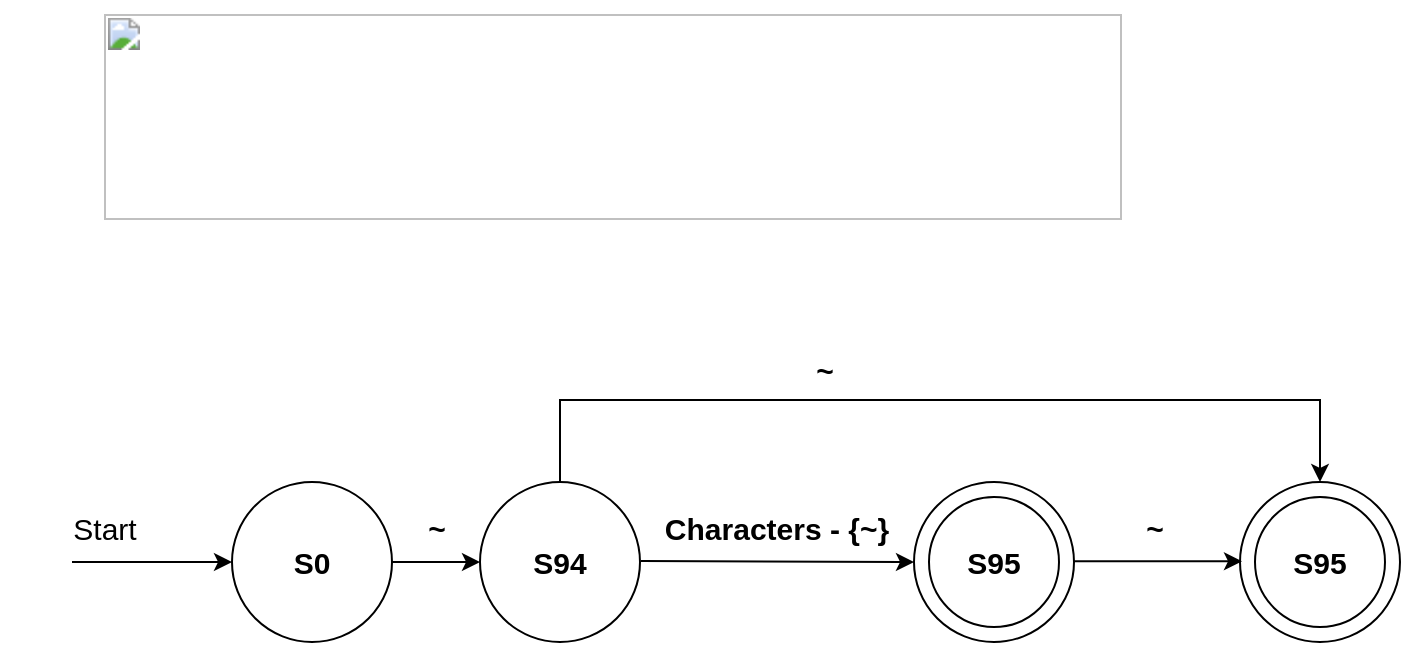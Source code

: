 <mxfile version="23.1.1" type="github">
  <diagram name="Page-1" id="1z3k-F_HNmGCERuA8KGz">
    <mxGraphModel dx="747" dy="424" grid="1" gridSize="10" guides="1" tooltips="1" connect="1" arrows="1" fold="1" page="1" pageScale="1" pageWidth="850" pageHeight="1100" math="0" shadow="0">
      <root>
        <mxCell id="0" />
        <mxCell id="1" parent="0" />
        <mxCell id="oTgjKbraRDkFAPW-UHpd-1" value="&lt;b style=&quot;font-weight:normal;&quot; id=&quot;docs-internal-guid-ee629125-7fff-84f9-0bf2-73c037d7baa3&quot;&gt;&lt;span style=&quot;font-size: 12pt; font-family: Arial, sans-serif; color: rgb(0, 0, 0); background-color: transparent; font-weight: 400; font-style: normal; font-variant: normal; text-decoration: none; vertical-align: baseline;&quot;&gt;&lt;span style=&quot;border:none;display:inline-block;overflow:hidden;width:509px;height:103px;&quot;&gt;&lt;img src=&quot;https://lh7-us.googleusercontent.com/aBx6pQSR8Jt0EqndcTLusTadolq3HxbiUGRxsg8VveDzq0Nse0lcXglJ65NLV_1POwGqCCMmXzHr3R9GCVdaqKlyS6Jbx17rWzbVV-PznHMx1o8NmP7qv5nSDcSchHJUQhYO2o0AB1C7Ekzg8PjM0i0&quot; width=&quot;509&quot; height=&quot;103&quot; style=&quot;margin-left:0px;margin-top:0px;&quot;&gt;&lt;/span&gt;&lt;/span&gt;&lt;/b&gt;" style="text;whiteSpace=wrap;html=1;" vertex="1" parent="1">
          <mxGeometry x="130" y="80" width="560" height="130" as="geometry" />
        </mxCell>
        <mxCell id="oTgjKbraRDkFAPW-UHpd-3" value="" style="ellipse;whiteSpace=wrap;html=1;aspect=fixed;" vertex="1" parent="1">
          <mxGeometry x="320" y="321" width="80" height="80" as="geometry" />
        </mxCell>
        <mxCell id="oTgjKbraRDkFAPW-UHpd-24" style="edgeStyle=orthogonalEdgeStyle;rounded=0;orthogonalLoop=1;jettySize=auto;html=1;" edge="1" parent="1">
          <mxGeometry relative="1" as="geometry">
            <mxPoint x="360" y="320" as="sourcePoint" />
            <mxPoint x="740" y="321" as="targetPoint" />
            <Array as="points">
              <mxPoint x="360" y="321" />
              <mxPoint x="360" y="280" />
              <mxPoint x="740" y="280" />
            </Array>
          </mxGeometry>
        </mxCell>
        <mxCell id="oTgjKbraRDkFAPW-UHpd-4" value="" style="ellipse;whiteSpace=wrap;html=1;aspect=fixed;" vertex="1" parent="1">
          <mxGeometry x="196" y="321" width="80" height="80" as="geometry" />
        </mxCell>
        <mxCell id="oTgjKbraRDkFAPW-UHpd-5" value="" style="endArrow=classic;html=1;rounded=0;entryX=0;entryY=0.5;entryDx=0;entryDy=0;" edge="1" parent="1">
          <mxGeometry width="50" height="50" relative="1" as="geometry">
            <mxPoint x="116" y="361" as="sourcePoint" />
            <mxPoint x="196" y="361" as="targetPoint" />
          </mxGeometry>
        </mxCell>
        <mxCell id="oTgjKbraRDkFAPW-UHpd-6" value="" style="endArrow=classic;html=1;rounded=0;entryX=0;entryY=0.5;entryDx=0;entryDy=0;exitX=1;exitY=0.5;exitDx=0;exitDy=0;" edge="1" parent="1" source="oTgjKbraRDkFAPW-UHpd-4" target="oTgjKbraRDkFAPW-UHpd-3">
          <mxGeometry width="50" height="50" relative="1" as="geometry">
            <mxPoint x="286" y="391" as="sourcePoint" />
            <mxPoint x="406" y="391" as="targetPoint" />
          </mxGeometry>
        </mxCell>
        <mxCell id="oTgjKbraRDkFAPW-UHpd-7" value="&lt;b style=&quot;font-size: 15px;&quot;&gt;S0&lt;/b&gt;" style="text;html=1;strokeColor=none;fillColor=none;align=center;verticalAlign=middle;whiteSpace=wrap;rounded=0;fontSize=15;" vertex="1" parent="1">
          <mxGeometry x="206" y="346" width="60" height="30" as="geometry" />
        </mxCell>
        <mxCell id="oTgjKbraRDkFAPW-UHpd-8" value="~" style="text;html=1;strokeColor=none;fillColor=none;align=center;verticalAlign=middle;whiteSpace=wrap;rounded=0;fontSize=15;fontStyle=1" vertex="1" parent="1">
          <mxGeometry x="246" y="328.5" width="105" height="30" as="geometry" />
        </mxCell>
        <mxCell id="oTgjKbraRDkFAPW-UHpd-10" value="&lt;b&gt;&lt;font style=&quot;font-size: 15px;&quot;&gt;S94&lt;/font&gt;&lt;/b&gt;" style="text;html=1;strokeColor=none;fillColor=none;align=center;verticalAlign=middle;whiteSpace=wrap;rounded=0;" vertex="1" parent="1">
          <mxGeometry x="330" y="346" width="60" height="30" as="geometry" />
        </mxCell>
        <mxCell id="oTgjKbraRDkFAPW-UHpd-11" value="Start" style="text;html=1;strokeColor=none;fillColor=none;align=center;verticalAlign=middle;whiteSpace=wrap;rounded=0;fontSize=15;" vertex="1" parent="1">
          <mxGeometry x="80" y="328.5" width="105" height="30" as="geometry" />
        </mxCell>
        <mxCell id="oTgjKbraRDkFAPW-UHpd-12" value="Characters - {~}" style="text;html=1;strokeColor=none;fillColor=none;align=center;verticalAlign=middle;whiteSpace=wrap;rounded=0;fontSize=15;fontStyle=1" vertex="1" parent="1">
          <mxGeometry x="400" y="328.5" width="137" height="30" as="geometry" />
        </mxCell>
        <mxCell id="oTgjKbraRDkFAPW-UHpd-13" value="" style="ellipse;whiteSpace=wrap;html=1;aspect=fixed;" vertex="1" parent="1">
          <mxGeometry x="537" y="321" width="80" height="80" as="geometry" />
        </mxCell>
        <mxCell id="oTgjKbraRDkFAPW-UHpd-14" value="" style="ellipse;whiteSpace=wrap;html=1;aspect=fixed;" vertex="1" parent="1">
          <mxGeometry x="544.5" y="328.5" width="65" height="65" as="geometry" />
        </mxCell>
        <mxCell id="oTgjKbraRDkFAPW-UHpd-15" value="&lt;b&gt;&lt;font style=&quot;font-size: 15px;&quot;&gt;S95&lt;/font&gt;&lt;/b&gt;" style="text;html=1;strokeColor=none;fillColor=none;align=center;verticalAlign=middle;whiteSpace=wrap;rounded=0;" vertex="1" parent="1">
          <mxGeometry x="547" y="346" width="60" height="30" as="geometry" />
        </mxCell>
        <mxCell id="oTgjKbraRDkFAPW-UHpd-16" value="" style="endArrow=classic;html=1;rounded=0;exitX=1;exitY=0.5;exitDx=0;exitDy=0;entryX=0;entryY=0.5;entryDx=0;entryDy=0;" edge="1" parent="1" target="oTgjKbraRDkFAPW-UHpd-13">
          <mxGeometry width="50" height="50" relative="1" as="geometry">
            <mxPoint x="400.5" y="360.5" as="sourcePoint" />
            <mxPoint x="480" y="361" as="targetPoint" />
          </mxGeometry>
        </mxCell>
        <mxCell id="oTgjKbraRDkFAPW-UHpd-17" value="" style="ellipse;whiteSpace=wrap;html=1;aspect=fixed;" vertex="1" parent="1">
          <mxGeometry x="700" y="321" width="80" height="80" as="geometry" />
        </mxCell>
        <mxCell id="oTgjKbraRDkFAPW-UHpd-18" value="" style="ellipse;whiteSpace=wrap;html=1;aspect=fixed;" vertex="1" parent="1">
          <mxGeometry x="707.5" y="328.5" width="65" height="65" as="geometry" />
        </mxCell>
        <mxCell id="oTgjKbraRDkFAPW-UHpd-19" value="&lt;b&gt;&lt;font style=&quot;font-size: 15px;&quot;&gt;S95&lt;/font&gt;&lt;/b&gt;" style="text;html=1;strokeColor=none;fillColor=none;align=center;verticalAlign=middle;whiteSpace=wrap;rounded=0;" vertex="1" parent="1">
          <mxGeometry x="710" y="346" width="60" height="30" as="geometry" />
        </mxCell>
        <mxCell id="oTgjKbraRDkFAPW-UHpd-20" value="" style="endArrow=classic;html=1;rounded=0;entryX=0;entryY=0.5;entryDx=0;entryDy=0;exitX=1;exitY=0.5;exitDx=0;exitDy=0;" edge="1" parent="1">
          <mxGeometry width="50" height="50" relative="1" as="geometry">
            <mxPoint x="617" y="360.63" as="sourcePoint" />
            <mxPoint x="701" y="360.63" as="targetPoint" />
          </mxGeometry>
        </mxCell>
        <mxCell id="oTgjKbraRDkFAPW-UHpd-21" value="~" style="text;html=1;strokeColor=none;fillColor=none;align=center;verticalAlign=middle;whiteSpace=wrap;rounded=0;fontSize=15;fontStyle=1" vertex="1" parent="1">
          <mxGeometry x="605" y="328.5" width="105" height="30" as="geometry" />
        </mxCell>
        <mxCell id="oTgjKbraRDkFAPW-UHpd-23" value="~" style="text;html=1;strokeColor=none;fillColor=none;align=center;verticalAlign=middle;whiteSpace=wrap;rounded=0;fontSize=15;fontStyle=1" vertex="1" parent="1">
          <mxGeometry x="439.5" y="250" width="105" height="30" as="geometry" />
        </mxCell>
      </root>
    </mxGraphModel>
  </diagram>
</mxfile>
